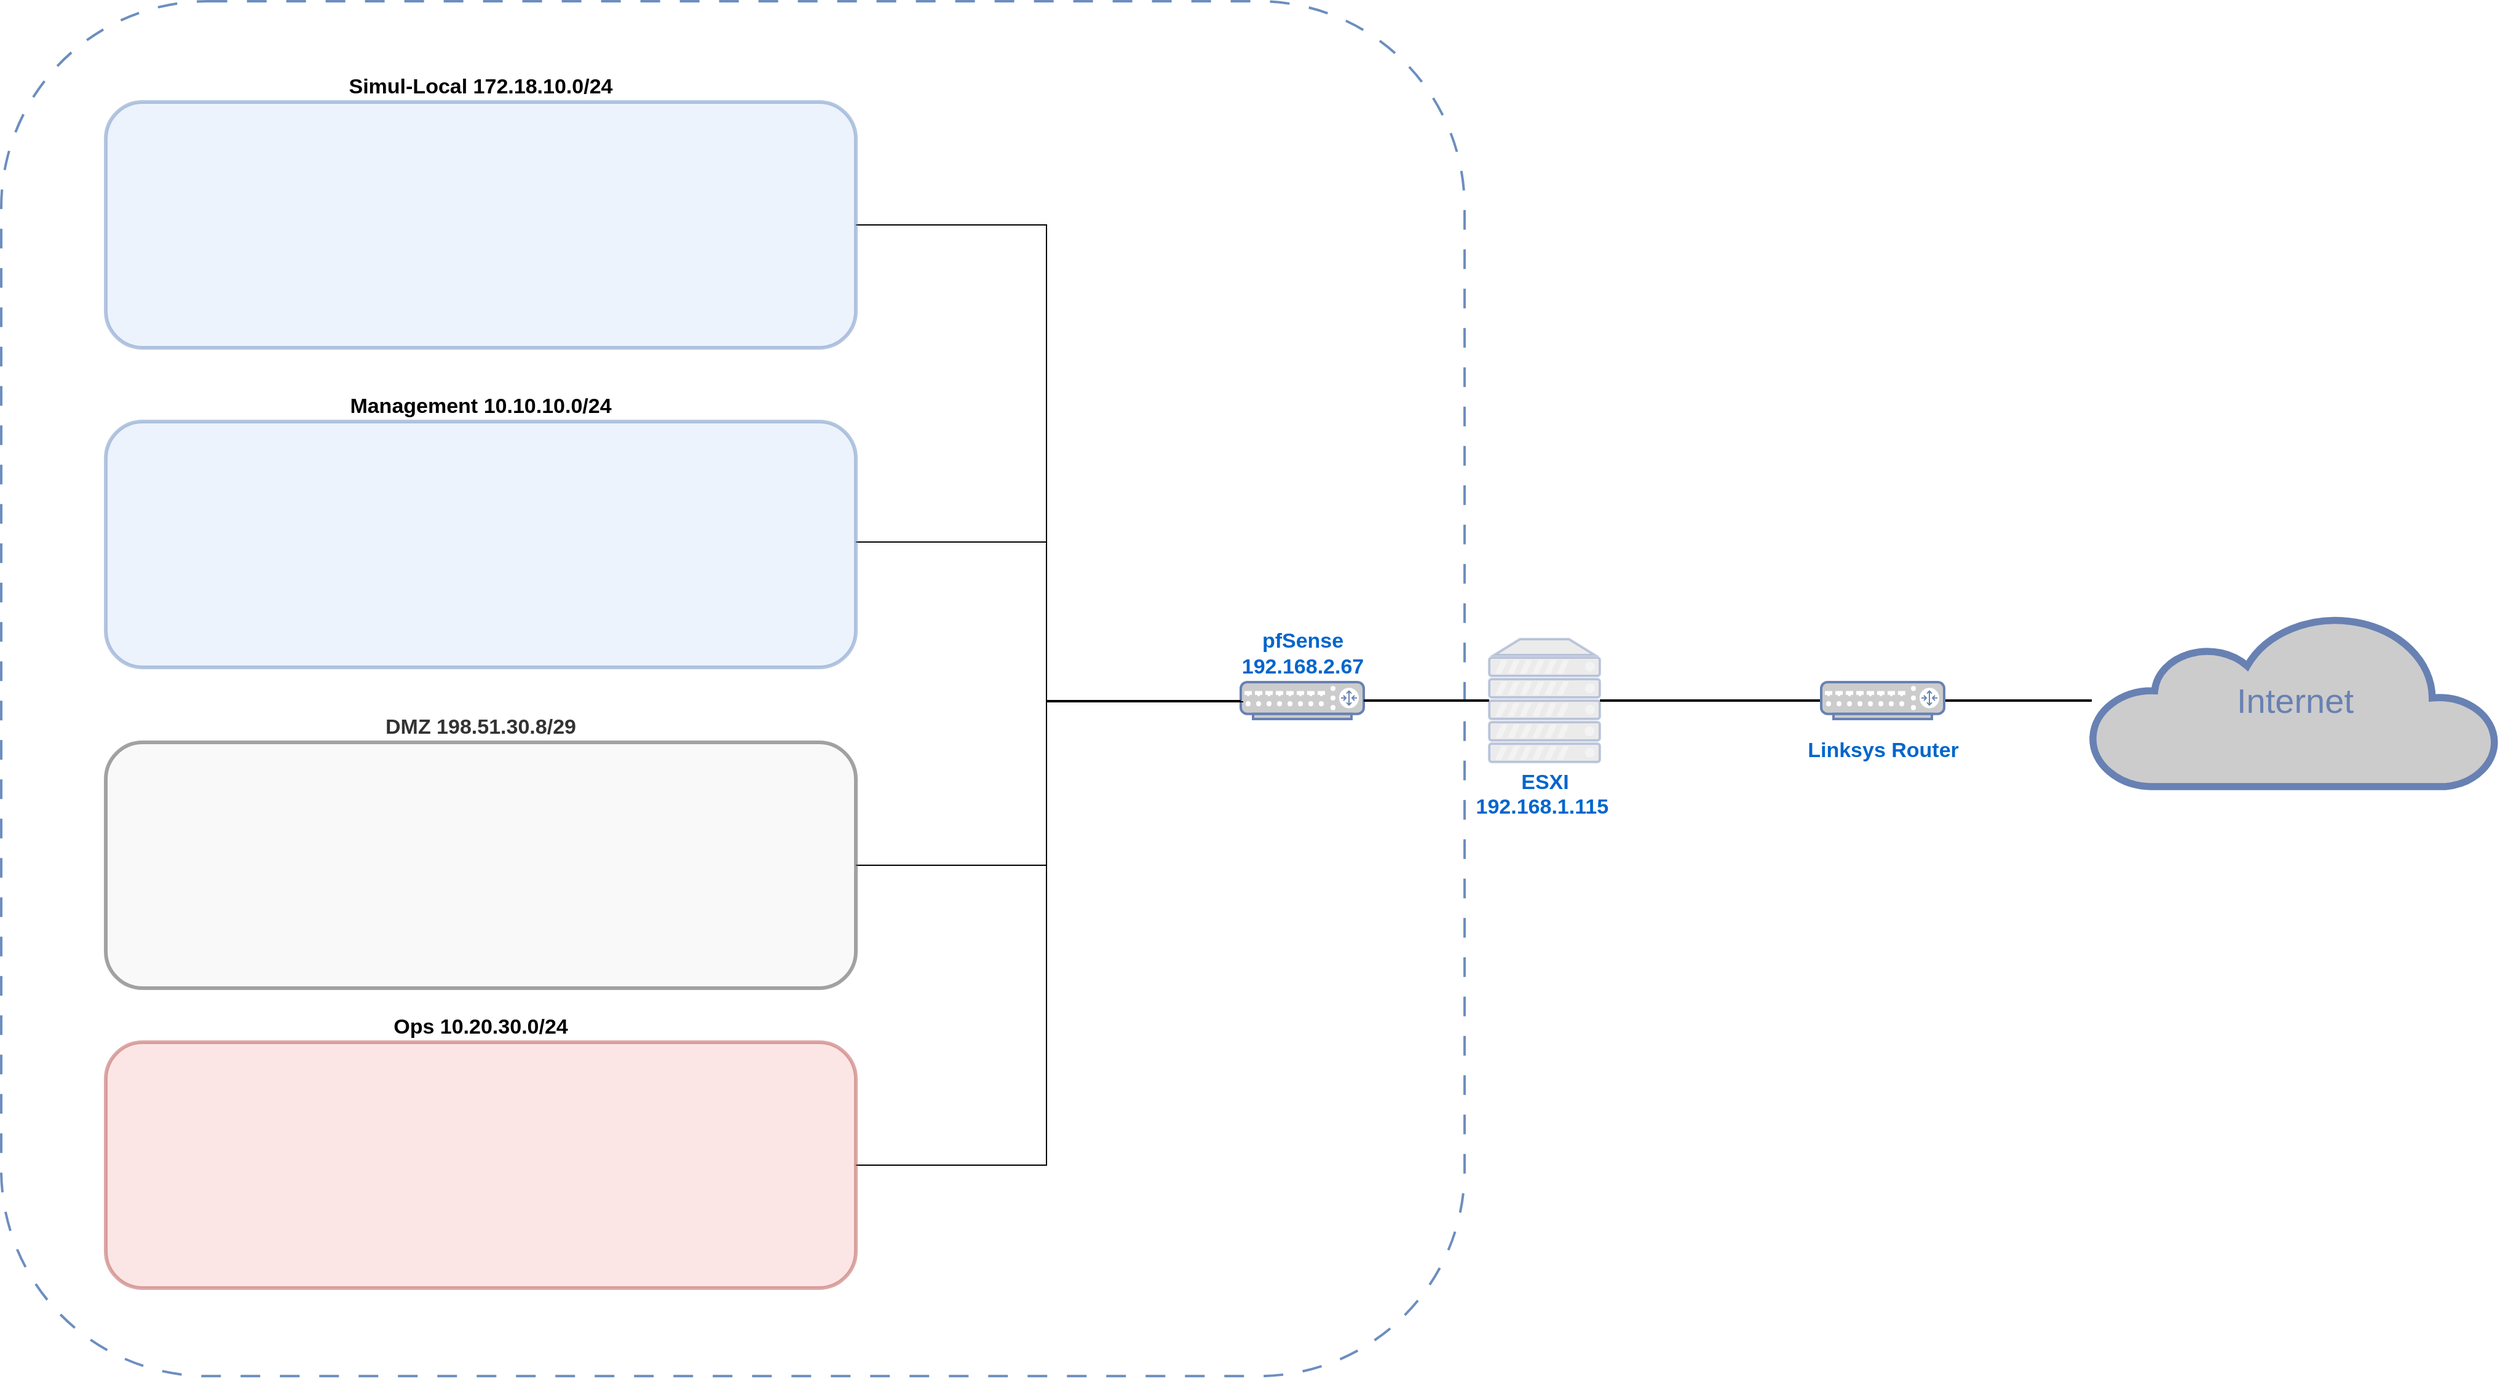 <mxfile version="21.0.6" type="github">
  <diagram name="Page-1" id="bfe91b75-5d2c-26a0-9c1d-138518896778">
    <mxGraphModel dx="2231" dy="1230" grid="1" gridSize="10" guides="1" tooltips="1" connect="1" arrows="1" fold="1" page="1" pageScale="1" pageWidth="1100" pageHeight="850" background="none" math="0" shadow="0">
      <root>
        <mxCell id="0" />
        <mxCell id="1" parent="0" />
        <mxCell id="2l3jx5xWJZLsWC_RWnxw-5" value="" style="rounded=1;whiteSpace=wrap;html=1;fontSize=17;fillColor=none;strokeColor=#6c8ebf;fontStyle=0;glass=0;shadow=0;strokeWidth=2;dashed=1;dashPattern=8 8;movable=1;resizable=1;rotatable=1;deletable=1;editable=1;locked=0;connectable=1;" parent="1" vertex="1">
          <mxGeometry x="160" y="328" width="1190" height="1118.67" as="geometry" />
        </mxCell>
        <mxCell id="7c3789c024ecab99-55" style="edgeStyle=none;html=1;labelBackgroundColor=none;endArrow=none;endFill=0;strokeWidth=2;fontFamily=Verdana;fontSize=28;fontColor=#6881B3;" parent="1" target="7c3789c024ecab99-54" edge="1">
          <mxGeometry relative="1" as="geometry">
            <mxPoint x="1660" y="837.0" as="targetPoint" />
            <mxPoint x="1590" y="897" as="sourcePoint" />
          </mxGeometry>
        </mxCell>
        <mxCell id="7c3789c024ecab99-52" style="edgeStyle=none;html=1;labelBackgroundColor=none;endArrow=none;endFill=0;strokeWidth=2;fontFamily=Verdana;fontSize=15;fontColor=#036897;startArrow=none;" parent="1" source="2l3jx5xWJZLsWC_RWnxw-1" edge="1">
          <mxGeometry relative="1" as="geometry">
            <mxPoint x="1590" y="897" as="targetPoint" />
          </mxGeometry>
        </mxCell>
        <mxCell id="7c3789c024ecab99-10" value="&lt;b&gt;&lt;font style=&quot;font-size: 17px;&quot;&gt;pfSense&lt;br&gt;192.168.2.67&lt;br&gt;&lt;/font&gt;&lt;/b&gt;" style="fontColor=#0066CC;verticalAlign=bottom;verticalLabelPosition=top;labelPosition=center;align=center;html=1;fillColor=#CCCCCC;strokeColor=#6881B3;gradientColor=none;gradientDirection=north;strokeWidth=2;shape=mxgraph.networks.router;rounded=0;shadow=0;comic=0;textDirection=ltr;horizontal=1;" parent="1" vertex="1">
          <mxGeometry x="1168" y="882" width="100" height="30" as="geometry" />
        </mxCell>
        <mxCell id="7c3789c024ecab99-77" style="edgeStyle=none;html=1;labelBackgroundColor=none;endArrow=none;endFill=0;strokeWidth=2;fontFamily=Verdana;fontSize=28;fontColor=#6881B3;" parent="1" source="7c3789c024ecab99-54" target="7c3789c024ecab99-76" edge="1">
          <mxGeometry relative="1" as="geometry" />
        </mxCell>
        <mxCell id="7c3789c024ecab99-54" value="&lt;p style=&quot;line-height: 120%;&quot;&gt;&lt;font size=&quot;1&quot; style=&quot;&quot;&gt;&lt;b style=&quot;font-size: 17px;&quot;&gt;Linksys Router&lt;/b&gt;&lt;/font&gt;&lt;/p&gt;" style="fontColor=#0066CC;verticalAlign=top;verticalLabelPosition=bottom;labelPosition=center;align=center;html=1;fillColor=#CCCCCC;strokeColor=#6881B3;gradientColor=none;gradientDirection=north;strokeWidth=2;shape=mxgraph.networks.router;rounded=0;shadow=0;comic=0;" parent="1" vertex="1">
          <mxGeometry x="1640" y="882" width="100" height="30" as="geometry" />
        </mxCell>
        <mxCell id="7c3789c024ecab99-75" style="edgeStyle=orthogonalEdgeStyle;html=1;labelBackgroundColor=none;endArrow=none;endFill=0;strokeWidth=2;fontFamily=Verdana;fontSize=28;fontColor=#6881B3;startArrow=none;" parent="1" source="2l3jx5xWJZLsWC_RWnxw-1" target="7c3789c024ecab99-10" edge="1">
          <mxGeometry relative="1" as="geometry">
            <mxPoint x="1240" y="760" as="targetPoint" />
            <Array as="points" />
          </mxGeometry>
        </mxCell>
        <mxCell id="7c3789c024ecab99-76" value="Internet" style="html=1;fillColor=#CCCCCC;strokeColor=#6881B3;gradientColor=none;gradientDirection=north;strokeWidth=2;shape=mxgraph.networks.cloud;fontColor=#6881B3;rounded=0;shadow=0;comic=0;align=center;fontSize=28;" parent="1" vertex="1">
          <mxGeometry x="1860" y="827" width="330" height="140" as="geometry" />
        </mxCell>
        <mxCell id="2l3jx5xWJZLsWC_RWnxw-4" value="" style="edgeStyle=none;html=1;labelBackgroundColor=none;endArrow=none;endFill=0;strokeWidth=2;fontFamily=Verdana;fontSize=15;fontColor=#036897;" parent="1" source="7c3789c024ecab99-10" target="2l3jx5xWJZLsWC_RWnxw-1" edge="1">
          <mxGeometry relative="1" as="geometry">
            <mxPoint x="1590" y="897" as="targetPoint" />
            <mxPoint x="1270" y="897" as="sourcePoint" />
          </mxGeometry>
        </mxCell>
        <mxCell id="2l3jx5xWJZLsWC_RWnxw-1" value="&lt;b&gt;ESXI&lt;br&gt;192.168.1.115&amp;nbsp;&lt;/b&gt;" style="fontColor=#0066CC;verticalAlign=top;verticalLabelPosition=bottom;labelPosition=center;align=center;html=1;outlineConnect=0;fillColor=#CCCCCC;strokeColor=#6881B3;gradientColor=none;gradientDirection=north;strokeWidth=2;shape=mxgraph.networks.server;fontSize=17;opacity=40;" parent="1" vertex="1">
          <mxGeometry x="1370" y="847" width="90" height="100" as="geometry" />
        </mxCell>
        <mxCell id="zXZLx8Je1mVOSYKFLKw1-15" style="edgeStyle=orthogonalEdgeStyle;rounded=0;orthogonalLoop=1;jettySize=auto;html=1;exitX=1;exitY=0.5;exitDx=0;exitDy=0;entryX=0;entryY=0.5;entryDx=0;entryDy=0;entryPerimeter=0;endArrow=none;endFill=0;" edge="1" parent="1" source="2l3jx5xWJZLsWC_RWnxw-6" target="7c3789c024ecab99-10">
          <mxGeometry relative="1" as="geometry">
            <Array as="points">
              <mxPoint x="1010" y="510" />
              <mxPoint x="1010" y="897" />
            </Array>
          </mxGeometry>
        </mxCell>
        <mxCell id="2l3jx5xWJZLsWC_RWnxw-6" value="Simul-Local 172.18.10.0/24" style="rounded=1;whiteSpace=wrap;html=1;fontSize=17;fillColor=#dae8fc;labelPosition=center;verticalLabelPosition=top;align=center;verticalAlign=bottom;strokeColor=#6c8ebf;opacity=50;strokeWidth=3;fontStyle=1" parent="1" vertex="1">
          <mxGeometry x="245" y="410" width="610" height="200" as="geometry" />
        </mxCell>
        <mxCell id="zXZLx8Je1mVOSYKFLKw1-16" style="edgeStyle=orthogonalEdgeStyle;rounded=0;orthogonalLoop=1;jettySize=auto;html=1;exitX=1;exitY=0.5;exitDx=0;exitDy=0;endArrow=none;endFill=0;" edge="1" parent="1">
          <mxGeometry relative="1" as="geometry">
            <mxPoint x="1170" y="898" as="targetPoint" />
            <mxPoint x="855" y="768" as="sourcePoint" />
            <Array as="points">
              <mxPoint x="1010" y="768" />
              <mxPoint x="1010" y="898" />
            </Array>
          </mxGeometry>
        </mxCell>
        <mxCell id="zXZLx8Je1mVOSYKFLKw1-1" value="Management 10.10.10.0/24" style="rounded=1;whiteSpace=wrap;html=1;fontSize=17;fillColor=#dae8fc;labelPosition=center;verticalLabelPosition=top;align=center;verticalAlign=bottom;strokeColor=#6c8ebf;strokeWidth=3;opacity=50;fontStyle=1" vertex="1" parent="1">
          <mxGeometry x="245" y="670" width="610" height="200" as="geometry" />
        </mxCell>
        <mxCell id="zXZLx8Je1mVOSYKFLKw1-17" style="edgeStyle=orthogonalEdgeStyle;rounded=0;orthogonalLoop=1;jettySize=auto;html=1;exitX=1;exitY=0.5;exitDx=0;exitDy=0;entryX=0;entryY=0.5;entryDx=0;entryDy=0;entryPerimeter=0;endArrow=none;endFill=0;" edge="1" parent="1" source="zXZLx8Je1mVOSYKFLKw1-2" target="7c3789c024ecab99-10">
          <mxGeometry relative="1" as="geometry">
            <Array as="points">
              <mxPoint x="1010" y="1031" />
              <mxPoint x="1010" y="897" />
            </Array>
          </mxGeometry>
        </mxCell>
        <mxCell id="zXZLx8Je1mVOSYKFLKw1-2" value="DMZ 198.51.30.8/29" style="rounded=1;whiteSpace=wrap;html=1;fontSize=17;fillColor=#f5f5f5;labelPosition=center;verticalLabelPosition=top;align=center;verticalAlign=bottom;fontColor=#333333;strokeColor=#666666;gradientColor=none;opacity=60;strokeWidth=3;fontStyle=1" vertex="1" parent="1">
          <mxGeometry x="245" y="931" width="610" height="200" as="geometry" />
        </mxCell>
        <mxCell id="zXZLx8Je1mVOSYKFLKw1-18" style="edgeStyle=orthogonalEdgeStyle;rounded=0;orthogonalLoop=1;jettySize=auto;html=1;exitX=1;exitY=0.5;exitDx=0;exitDy=0;entryX=0;entryY=0.5;entryDx=0;entryDy=0;entryPerimeter=0;endArrow=none;endFill=0;" edge="1" parent="1" source="zXZLx8Je1mVOSYKFLKw1-3" target="7c3789c024ecab99-10">
          <mxGeometry relative="1" as="geometry">
            <Array as="points">
              <mxPoint x="1010" y="1275" />
              <mxPoint x="1010" y="897" />
            </Array>
          </mxGeometry>
        </mxCell>
        <mxCell id="zXZLx8Je1mVOSYKFLKw1-3" value="Ops 10.20.30.0/24" style="rounded=1;whiteSpace=wrap;html=1;fontSize=17;fillColor=#f8cecc;labelPosition=center;verticalLabelPosition=top;align=center;verticalAlign=bottom;strokeColor=#b85450;strokeWidth=3;opacity=50;fontStyle=1" vertex="1" parent="1">
          <mxGeometry x="245" y="1175" width="610" height="200" as="geometry" />
        </mxCell>
      </root>
    </mxGraphModel>
  </diagram>
</mxfile>
